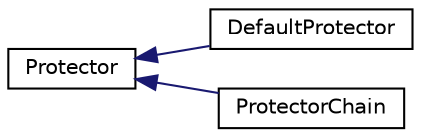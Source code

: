 digraph "Graphical Class Hierarchy"
{
  edge [fontname="Helvetica",fontsize="10",labelfontname="Helvetica",labelfontsize="10"];
  node [fontname="Helvetica",fontsize="10",shape=record];
  rankdir="LR";
  Node0 [label="Protector",height=0.2,width=0.4,color="black", fillcolor="white", style="filled",URL="$class_protector.html",tooltip="Protects one or more test case run. "];
  Node0 -> Node1 [dir="back",color="midnightblue",fontsize="10",style="solid",fontname="Helvetica"];
  Node1 [label="DefaultProtector",height=0.2,width=0.4,color="black", fillcolor="white", style="filled",URL="$class_default_protector.html",tooltip="Default protector that catch all exceptions (Implementation). "];
  Node0 -> Node2 [dir="back",color="midnightblue",fontsize="10",style="solid",fontname="Helvetica"];
  Node2 [label="ProtectorChain",height=0.2,width=0.4,color="black", fillcolor="white", style="filled",URL="$class_protector_chain.html",tooltip="Protector chain (Implementation). Implementation detail. "];
}
